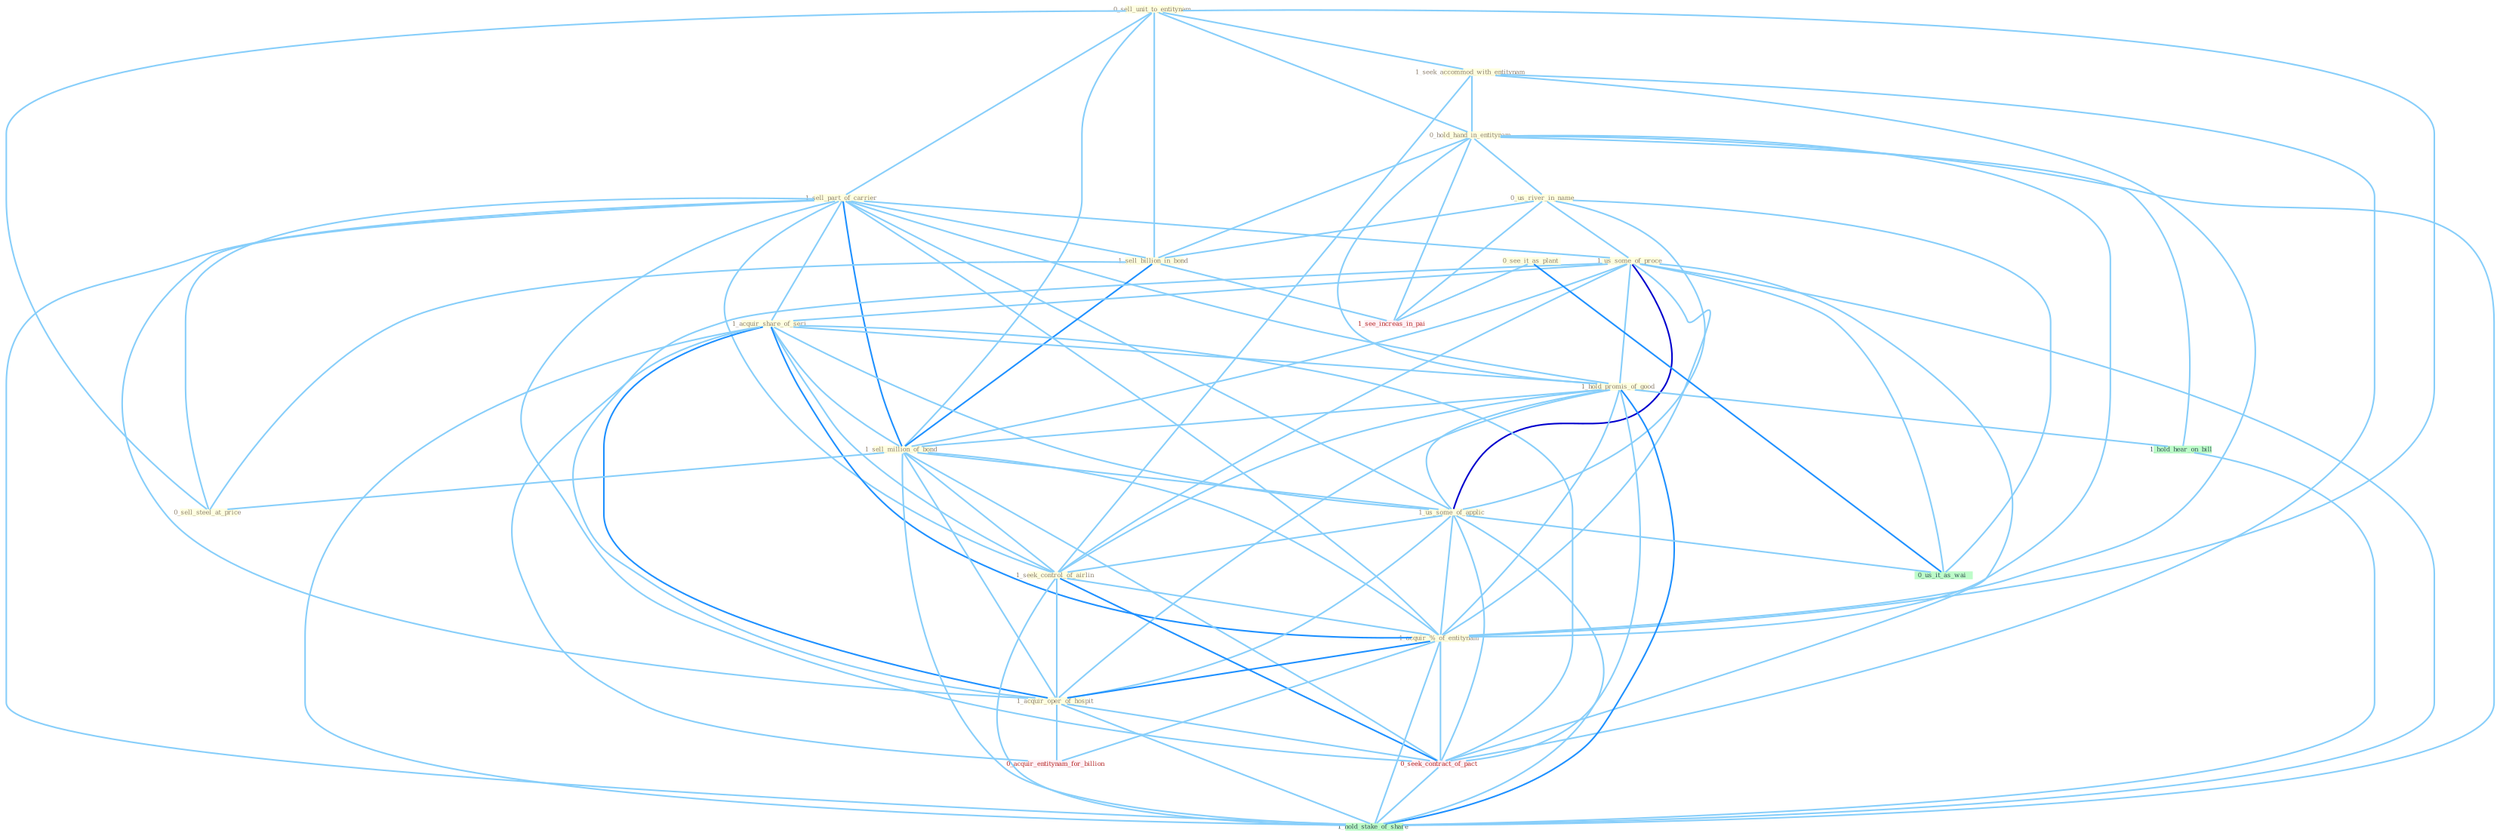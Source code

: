 Graph G{ 
    node
    [shape=polygon,style=filled,width=.5,height=.06,color="#BDFCC9",fixedsize=true,fontsize=4,
    fontcolor="#2f4f4f"];
    {node
    [color="#ffffe0", fontcolor="#8b7d6b"] "0_sell_unit_to_entitynam " "1_sell_part_of_carrier " "1_seek_accommod_with_entitynam " "0_hold_hand_in_entitynam " "0_us_river_in_name " "1_sell_billion_in_bond " "1_us_some_of_proce " "1_acquir_share_of_seri " "1_hold_promis_of_good " "1_sell_million_of_bond " "0_sell_steel_at_price " "0_see_it_as_plant " "1_us_some_of_applic " "1_seek_control_of_airlin " "1_acquir_%_of_entitynam " "1_acquir_oper_of_hospit "}
{node [color="#fff0f5", fontcolor="#b22222"] "0_seek_contract_of_pact " "0_acquir_entitynam_for_billion " "1_see_increas_in_pai "}
edge [color="#B0E2FF"];

	"0_sell_unit_to_entitynam " -- "1_sell_part_of_carrier " [w="1", color="#87cefa" ];
	"0_sell_unit_to_entitynam " -- "1_seek_accommod_with_entitynam " [w="1", color="#87cefa" ];
	"0_sell_unit_to_entitynam " -- "0_hold_hand_in_entitynam " [w="1", color="#87cefa" ];
	"0_sell_unit_to_entitynam " -- "1_sell_billion_in_bond " [w="1", color="#87cefa" ];
	"0_sell_unit_to_entitynam " -- "1_sell_million_of_bond " [w="1", color="#87cefa" ];
	"0_sell_unit_to_entitynam " -- "0_sell_steel_at_price " [w="1", color="#87cefa" ];
	"0_sell_unit_to_entitynam " -- "1_acquir_%_of_entitynam " [w="1", color="#87cefa" ];
	"1_sell_part_of_carrier " -- "1_sell_billion_in_bond " [w="1", color="#87cefa" ];
	"1_sell_part_of_carrier " -- "1_us_some_of_proce " [w="1", color="#87cefa" ];
	"1_sell_part_of_carrier " -- "1_acquir_share_of_seri " [w="1", color="#87cefa" ];
	"1_sell_part_of_carrier " -- "1_hold_promis_of_good " [w="1", color="#87cefa" ];
	"1_sell_part_of_carrier " -- "1_sell_million_of_bond " [w="2", color="#1e90ff" , len=0.8];
	"1_sell_part_of_carrier " -- "0_sell_steel_at_price " [w="1", color="#87cefa" ];
	"1_sell_part_of_carrier " -- "1_us_some_of_applic " [w="1", color="#87cefa" ];
	"1_sell_part_of_carrier " -- "1_seek_control_of_airlin " [w="1", color="#87cefa" ];
	"1_sell_part_of_carrier " -- "1_acquir_%_of_entitynam " [w="1", color="#87cefa" ];
	"1_sell_part_of_carrier " -- "1_acquir_oper_of_hospit " [w="1", color="#87cefa" ];
	"1_sell_part_of_carrier " -- "0_seek_contract_of_pact " [w="1", color="#87cefa" ];
	"1_sell_part_of_carrier " -- "1_hold_stake_of_share " [w="1", color="#87cefa" ];
	"1_seek_accommod_with_entitynam " -- "0_hold_hand_in_entitynam " [w="1", color="#87cefa" ];
	"1_seek_accommod_with_entitynam " -- "1_seek_control_of_airlin " [w="1", color="#87cefa" ];
	"1_seek_accommod_with_entitynam " -- "1_acquir_%_of_entitynam " [w="1", color="#87cefa" ];
	"1_seek_accommod_with_entitynam " -- "0_seek_contract_of_pact " [w="1", color="#87cefa" ];
	"0_hold_hand_in_entitynam " -- "0_us_river_in_name " [w="1", color="#87cefa" ];
	"0_hold_hand_in_entitynam " -- "1_sell_billion_in_bond " [w="1", color="#87cefa" ];
	"0_hold_hand_in_entitynam " -- "1_hold_promis_of_good " [w="1", color="#87cefa" ];
	"0_hold_hand_in_entitynam " -- "1_acquir_%_of_entitynam " [w="1", color="#87cefa" ];
	"0_hold_hand_in_entitynam " -- "1_see_increas_in_pai " [w="1", color="#87cefa" ];
	"0_hold_hand_in_entitynam " -- "1_hold_hear_on_bill " [w="1", color="#87cefa" ];
	"0_hold_hand_in_entitynam " -- "1_hold_stake_of_share " [w="1", color="#87cefa" ];
	"0_us_river_in_name " -- "1_sell_billion_in_bond " [w="1", color="#87cefa" ];
	"0_us_river_in_name " -- "1_us_some_of_proce " [w="1", color="#87cefa" ];
	"0_us_river_in_name " -- "1_us_some_of_applic " [w="1", color="#87cefa" ];
	"0_us_river_in_name " -- "0_us_it_as_wai " [w="1", color="#87cefa" ];
	"0_us_river_in_name " -- "1_see_increas_in_pai " [w="1", color="#87cefa" ];
	"1_sell_billion_in_bond " -- "1_sell_million_of_bond " [w="2", color="#1e90ff" , len=0.8];
	"1_sell_billion_in_bond " -- "0_sell_steel_at_price " [w="1", color="#87cefa" ];
	"1_sell_billion_in_bond " -- "1_see_increas_in_pai " [w="1", color="#87cefa" ];
	"1_us_some_of_proce " -- "1_acquir_share_of_seri " [w="1", color="#87cefa" ];
	"1_us_some_of_proce " -- "1_hold_promis_of_good " [w="1", color="#87cefa" ];
	"1_us_some_of_proce " -- "1_sell_million_of_bond " [w="1", color="#87cefa" ];
	"1_us_some_of_proce " -- "1_us_some_of_applic " [w="3", color="#0000cd" , len=0.6];
	"1_us_some_of_proce " -- "1_seek_control_of_airlin " [w="1", color="#87cefa" ];
	"1_us_some_of_proce " -- "1_acquir_%_of_entitynam " [w="1", color="#87cefa" ];
	"1_us_some_of_proce " -- "1_acquir_oper_of_hospit " [w="1", color="#87cefa" ];
	"1_us_some_of_proce " -- "0_seek_contract_of_pact " [w="1", color="#87cefa" ];
	"1_us_some_of_proce " -- "0_us_it_as_wai " [w="1", color="#87cefa" ];
	"1_us_some_of_proce " -- "1_hold_stake_of_share " [w="1", color="#87cefa" ];
	"1_acquir_share_of_seri " -- "1_hold_promis_of_good " [w="1", color="#87cefa" ];
	"1_acquir_share_of_seri " -- "1_sell_million_of_bond " [w="1", color="#87cefa" ];
	"1_acquir_share_of_seri " -- "1_us_some_of_applic " [w="1", color="#87cefa" ];
	"1_acquir_share_of_seri " -- "1_seek_control_of_airlin " [w="1", color="#87cefa" ];
	"1_acquir_share_of_seri " -- "1_acquir_%_of_entitynam " [w="2", color="#1e90ff" , len=0.8];
	"1_acquir_share_of_seri " -- "1_acquir_oper_of_hospit " [w="2", color="#1e90ff" , len=0.8];
	"1_acquir_share_of_seri " -- "0_seek_contract_of_pact " [w="1", color="#87cefa" ];
	"1_acquir_share_of_seri " -- "0_acquir_entitynam_for_billion " [w="1", color="#87cefa" ];
	"1_acquir_share_of_seri " -- "1_hold_stake_of_share " [w="1", color="#87cefa" ];
	"1_hold_promis_of_good " -- "1_sell_million_of_bond " [w="1", color="#87cefa" ];
	"1_hold_promis_of_good " -- "1_us_some_of_applic " [w="1", color="#87cefa" ];
	"1_hold_promis_of_good " -- "1_seek_control_of_airlin " [w="1", color="#87cefa" ];
	"1_hold_promis_of_good " -- "1_acquir_%_of_entitynam " [w="1", color="#87cefa" ];
	"1_hold_promis_of_good " -- "1_acquir_oper_of_hospit " [w="1", color="#87cefa" ];
	"1_hold_promis_of_good " -- "0_seek_contract_of_pact " [w="1", color="#87cefa" ];
	"1_hold_promis_of_good " -- "1_hold_hear_on_bill " [w="1", color="#87cefa" ];
	"1_hold_promis_of_good " -- "1_hold_stake_of_share " [w="2", color="#1e90ff" , len=0.8];
	"1_sell_million_of_bond " -- "0_sell_steel_at_price " [w="1", color="#87cefa" ];
	"1_sell_million_of_bond " -- "1_us_some_of_applic " [w="1", color="#87cefa" ];
	"1_sell_million_of_bond " -- "1_seek_control_of_airlin " [w="1", color="#87cefa" ];
	"1_sell_million_of_bond " -- "1_acquir_%_of_entitynam " [w="1", color="#87cefa" ];
	"1_sell_million_of_bond " -- "1_acquir_oper_of_hospit " [w="1", color="#87cefa" ];
	"1_sell_million_of_bond " -- "0_seek_contract_of_pact " [w="1", color="#87cefa" ];
	"1_sell_million_of_bond " -- "1_hold_stake_of_share " [w="1", color="#87cefa" ];
	"0_see_it_as_plant " -- "0_us_it_as_wai " [w="2", color="#1e90ff" , len=0.8];
	"0_see_it_as_plant " -- "1_see_increas_in_pai " [w="1", color="#87cefa" ];
	"1_us_some_of_applic " -- "1_seek_control_of_airlin " [w="1", color="#87cefa" ];
	"1_us_some_of_applic " -- "1_acquir_%_of_entitynam " [w="1", color="#87cefa" ];
	"1_us_some_of_applic " -- "1_acquir_oper_of_hospit " [w="1", color="#87cefa" ];
	"1_us_some_of_applic " -- "0_seek_contract_of_pact " [w="1", color="#87cefa" ];
	"1_us_some_of_applic " -- "0_us_it_as_wai " [w="1", color="#87cefa" ];
	"1_us_some_of_applic " -- "1_hold_stake_of_share " [w="1", color="#87cefa" ];
	"1_seek_control_of_airlin " -- "1_acquir_%_of_entitynam " [w="1", color="#87cefa" ];
	"1_seek_control_of_airlin " -- "1_acquir_oper_of_hospit " [w="1", color="#87cefa" ];
	"1_seek_control_of_airlin " -- "0_seek_contract_of_pact " [w="2", color="#1e90ff" , len=0.8];
	"1_seek_control_of_airlin " -- "1_hold_stake_of_share " [w="1", color="#87cefa" ];
	"1_acquir_%_of_entitynam " -- "1_acquir_oper_of_hospit " [w="2", color="#1e90ff" , len=0.8];
	"1_acquir_%_of_entitynam " -- "0_seek_contract_of_pact " [w="1", color="#87cefa" ];
	"1_acquir_%_of_entitynam " -- "0_acquir_entitynam_for_billion " [w="1", color="#87cefa" ];
	"1_acquir_%_of_entitynam " -- "1_hold_stake_of_share " [w="1", color="#87cefa" ];
	"1_acquir_oper_of_hospit " -- "0_seek_contract_of_pact " [w="1", color="#87cefa" ];
	"1_acquir_oper_of_hospit " -- "0_acquir_entitynam_for_billion " [w="1", color="#87cefa" ];
	"1_acquir_oper_of_hospit " -- "1_hold_stake_of_share " [w="1", color="#87cefa" ];
	"0_seek_contract_of_pact " -- "1_hold_stake_of_share " [w="1", color="#87cefa" ];
	"1_hold_hear_on_bill " -- "1_hold_stake_of_share " [w="1", color="#87cefa" ];
}